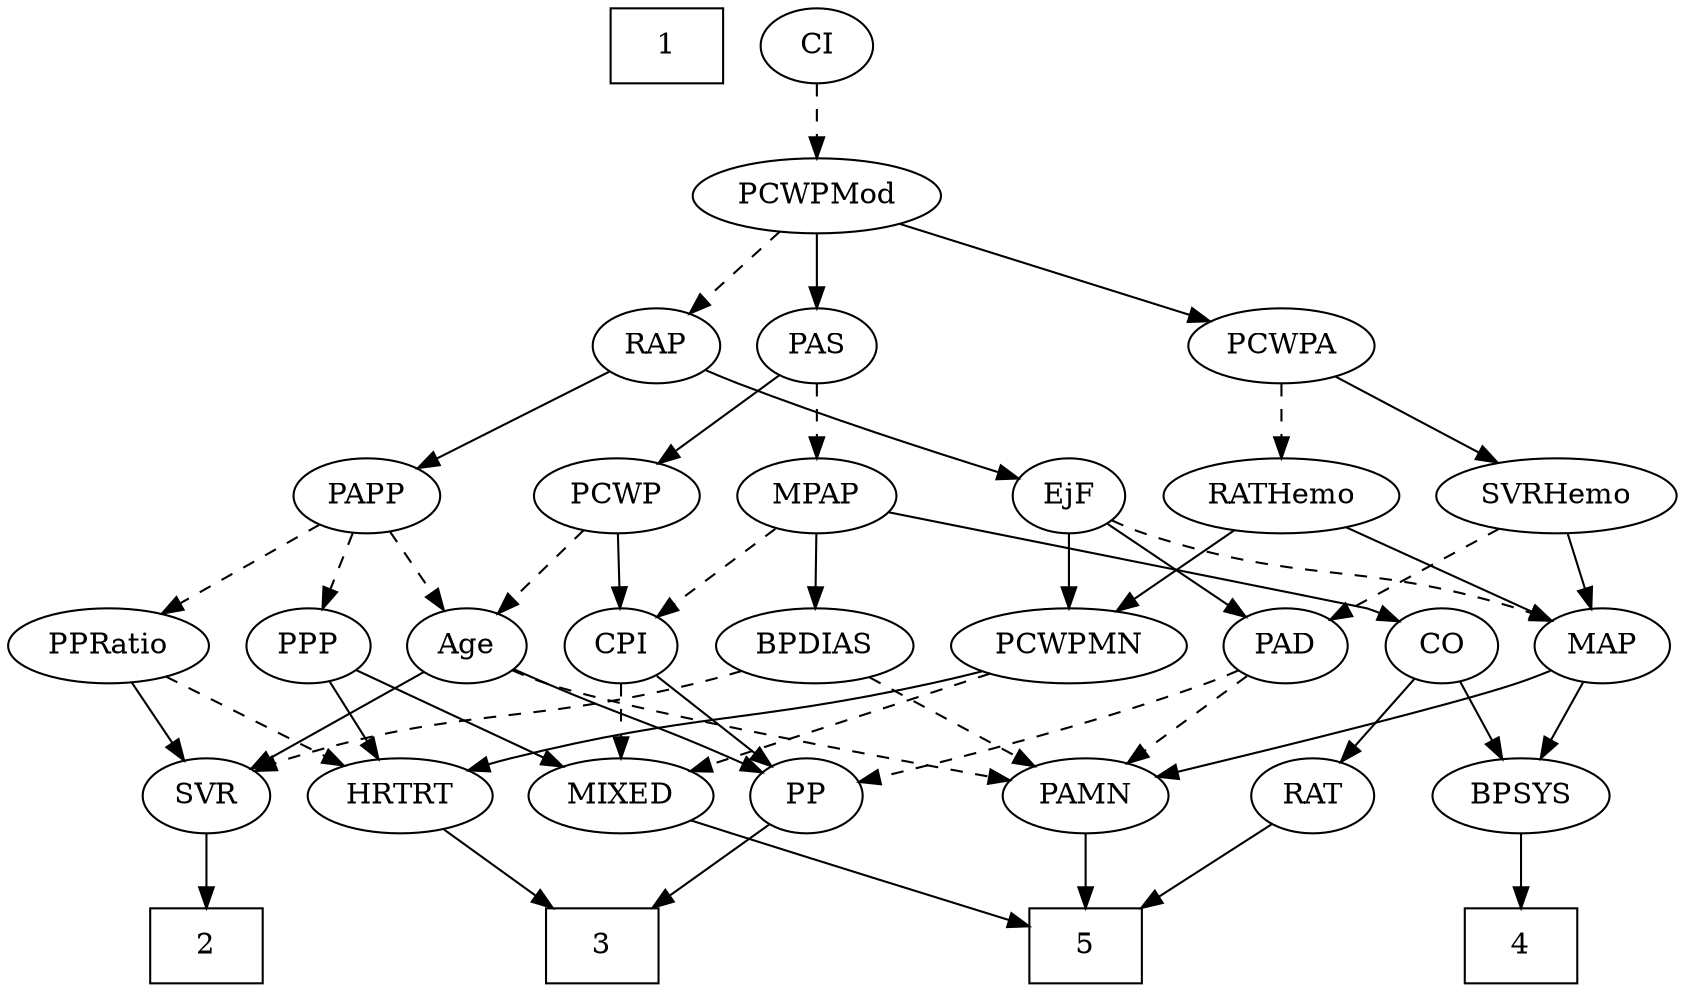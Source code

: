 strict digraph {
	graph [bb="0,0,743.19,468"];
	node [label="\N"];
	1	[height=0.5,
		pos="283.65,450",
		shape=box,
		width=0.75];
	2	[height=0.5,
		pos="84.646,18",
		shape=box,
		width=0.75];
	3	[height=0.5,
		pos="261.65,18",
		shape=box,
		width=0.75];
	4	[height=0.5,
		pos="674.65,18",
		shape=box,
		width=0.75];
	5	[height=0.5,
		pos="482.65,18",
		shape=box,
		width=0.75];
	Age	[height=0.5,
		pos="196.65,162",
		width=0.75];
	PAMN	[height=0.5,
		pos="482.65,90",
		width=1.011];
	Age -> PAMN	[pos="e,448.87,97.153 217.25,150.27 222.2,147.97 227.54,145.72 232.65,144 270.3,131.31 377.67,110.43 438.75,99.032",
		style=dashed];
	SVR	[height=0.5,
		pos="84.646,90",
		width=0.77632];
	Age -> SVR	[pos="e,104.12,103.17 177.65,149.13 159.82,137.98 132.92,121.17 112.64,108.49",
		style=solid];
	PP	[height=0.5,
		pos="353.65,90",
		width=0.75];
	Age -> PP	[pos="e,332.39,101.21 217.9,150.79 222.73,148.52 227.85,146.15 232.65,144 270.09,127.24 280.2,124.76 317.65,108 319.44,107.2 321.29,106.36 \
323.15,105.51",
		style=solid];
	EjF	[height=0.5,
		pos="465.65,234",
		width=0.75];
	PAD	[height=0.5,
		pos="562.65,162",
		width=0.79437];
	EjF -> PAD	[pos="e,544.64,175.99 483.44,220.16 498.25,209.47 519.55,194.1 536.33,181.99",
		style=solid];
	PCWPMN	[height=0.5,
		pos="465.65,162",
		width=1.3902];
	EjF -> PCWPMN	[pos="e,465.65,180.1 465.65,215.7 465.65,207.98 465.65,198.71 465.65,190.11",
		style=solid];
	MAP	[height=0.5,
		pos="712.65,162",
		width=0.84854];
	EjF -> MAP	[pos="e,689.24,173.84 486.25,222.26 491.2,219.97 496.54,217.72 501.65,216 575.26,191.25 598.56,203.3 672.65,180 675.04,179.25 677.49,178.4 \
679.93,177.5",
		style=dashed];
	RAP	[height=0.5,
		pos="282.65,306",
		width=0.77632];
	RAP -> EjF	[pos="e,441.9,242.95 304.43,294.63 309.4,292.37 314.68,290.04 319.65,288 357.86,272.32 402.62,256.43 432.4,246.19",
		style=solid];
	PAPP	[height=0.5,
		pos="153.65,234",
		width=0.88464];
	RAP -> PAPP	[pos="e,176.05,247.16 261.92,293.75 241.17,282.49 208.98,265.03 185.09,252.06",
		style=solid];
	MIXED	[height=0.5,
		pos="268.65,90",
		width=1.1193];
	MIXED -> 5	[pos="e,455.43,27.53 299.45,78.19 305.48,76.111 311.75,73.968 317.65,72 361.48,57.358 412.12,41.205 445.61,30.626",
		style=solid];
	MPAP	[height=0.5,
		pos="355.65,234",
		width=0.97491];
	CO	[height=0.5,
		pos="636.65,162",
		width=0.75];
	MPAP -> CO	[pos="e,616.05,173.74 386.94,225.68 400.12,222.63 415.61,219.09 429.65,216 505.5,199.3 527.03,204.75 600.65,180 602.56,179.36 604.51,178.64 \
606.46,177.87",
		style=solid];
	CPI	[height=0.5,
		pos="268.65,162",
		width=0.75];
	MPAP -> CPI	[pos="e,285.18,176.3 337.62,218.5 324.72,208.12 307.21,194.03 293.06,182.64",
		style=dashed];
	BPDIAS	[height=0.5,
		pos="355.65,162",
		width=1.1735];
	MPAP -> BPDIAS	[pos="e,355.65,180.1 355.65,215.7 355.65,207.98 355.65,198.71 355.65,190.11",
		style=solid];
	BPSYS	[height=0.5,
		pos="674.65,90",
		width=1.0471];
	BPSYS -> 4	[pos="e,674.65,36.104 674.65,71.697 674.65,63.983 674.65,54.712 674.65,46.112",
		style=solid];
	PAD -> PAMN	[pos="e,499.92,106.11 546.46,146.83 535.27,137.04 520.16,123.83 507.46,112.71",
		style=dashed];
	PAD -> PP	[pos="e,378.31,97.638 540.33,150.48 535.22,148.22 529.79,145.94 524.65,144 478.06,126.43 422.82,110.1 388,100.33",
		style=dashed];
	CO -> BPSYS	[pos="e,665.62,107.63 645.46,144.76 650,136.4 655.64,126.02 660.75,116.61",
		style=solid];
	RAT	[height=0.5,
		pos="582.65,90",
		width=0.75827];
	CO -> RAT	[pos="e,594.6,106.49 624.66,145.46 617.67,136.4 608.71,124.79 600.86,114.61",
		style=solid];
	PAS	[height=0.5,
		pos="355.65,306",
		width=0.75];
	PAS -> MPAP	[pos="e,355.65,252.1 355.65,287.7 355.65,279.98 355.65,270.71 355.65,262.11",
		style=dashed];
	PCWP	[height=0.5,
		pos="267.65,234",
		width=0.97491];
	PAS -> PCWP	[pos="e,285.77,249.42 338.68,291.5 325.99,281.41 308.39,267.41 293.89,255.88",
		style=solid];
	PAMN -> 5	[pos="e,482.65,36.104 482.65,71.697 482.65,63.983 482.65,54.712 482.65,46.112",
		style=solid];
	RATHemo	[height=0.5,
		pos="559.65,234",
		width=1.3721];
	RATHemo -> PCWPMN	[pos="e,486.45,178.49 538.78,217.46 525.76,207.77 508.82,195.15 494.51,184.5",
		style=solid];
	RATHemo -> MAP	[pos="e,689.24,173.71 589.15,219.5 615.13,207.61 652.93,190.32 679.86,178",
		style=solid];
	CPI -> MIXED	[pos="e,268.65,108.1 268.65,143.7 268.65,135.98 268.65,126.71 268.65,118.11",
		style=dashed];
	CPI -> PP	[pos="e,337.31,104.46 285.04,147.5 297.62,137.14 315.18,122.67 329.39,110.97",
		style=solid];
	RAT -> 5	[pos="e,507.28,36.242 564.3,76.161 550.79,66.703 532.04,53.578 515.92,42.289",
		style=solid];
	SVR -> 2	[pos="e,84.646,36.104 84.646,71.697 84.646,63.983 84.646,54.712 84.646,46.112",
		style=solid];
	PCWPMod	[height=0.5,
		pos="355.65,378",
		width=1.4443];
	PCWPMod -> RAP	[pos="e,297.51,321.25 338.72,360.76 328.68,351.14 315.85,338.84 304.99,328.43",
		style=dashed];
	PCWPMod -> PAS	[pos="e,355.65,324.1 355.65,359.7 355.65,351.98 355.65,342.71 355.65,334.11",
		style=solid];
	PCWPA	[height=0.5,
		pos="559.65,306",
		width=1.1555];
	PCWPMod -> PCWPA	[pos="e,528.2,317.79 391.18,364.81 426.7,352.62 481.28,333.89 518.62,321.08",
		style=solid];
	PCWPA -> RATHemo	[pos="e,559.65,252.1 559.65,287.7 559.65,279.98 559.65,270.71 559.65,262.11",
		style=dashed];
	SVRHemo	[height=0.5,
		pos="676.65,234",
		width=1.3902];
	PCWPA -> SVRHemo	[pos="e,652.08,249.7 583.04,291 600.31,280.67 624.06,266.46 643.32,254.94",
		style=solid];
	PCWPMN -> MIXED	[pos="e,299.33,101.9 431.33,148.81 397.27,136.7 345.08,118.16 309.04,105.35",
		style=dashed];
	HRTRT	[height=0.5,
		pos="170.65,90",
		width=1.1013];
	PCWPMN -> HRTRT	[pos="e,200.23,102.03 428.64,149.78 421.38,147.74 413.8,145.72 406.65,144 324.34,124.26 301.39,129.93 219.65,108 216.47,107.15 213.21,\
106.19 209.94,105.18",
		style=solid];
	SVRHemo -> PAD	[pos="e,582.61,175.26 652.47,218.15 634.61,207.19 610.22,192.21 591.37,180.64",
		style=dashed];
	SVRHemo -> MAP	[pos="e,704.01,179.79 685.36,216.05 689.56,207.89 694.69,197.91 699.37,188.82",
		style=solid];
	BPDIAS -> PAMN	[pos="e,459.21,103.92 380.43,147.34 400.39,136.34 428.61,120.79 450.33,108.81",
		style=dashed];
	BPDIAS -> SVR	[pos="e,105.82,101.77 324.28,149.85 317.83,147.75 311.05,145.69 304.65,144 224.5,122.85 200.52,133.48 121.65,108 119.51,107.31 117.34,\
106.53 115.18,105.7",
		style=dashed];
	MAP -> BPSYS	[pos="e,683.68,107.63 703.83,144.76 699.29,136.4 693.66,126.02 688.55,116.61",
		style=solid];
	MAP -> PAMN	[pos="e,513.72,99.431 689.16,150.42 683.78,148.16 678.06,145.9 672.65,144 658.52,139.05 575.06,116.14 523.57,102.11",
		style=solid];
	PP -> 3	[pos="e,284.1,36.082 336.34,75.834 323.98,66.431 307.03,53.529 292.39,42.394",
		style=solid];
	PPP	[height=0.5,
		pos="124.65,162",
		width=0.75];
	PPP -> MIXED	[pos="e,242.42,103.75 145.89,150.67 168.85,139.51 205.81,121.55 233.18,108.24",
		style=solid];
	PPP -> HRTRT	[pos="e,159.61,107.8 135.08,145.12 140.69,136.59 147.72,125.89 154.05,116.25",
		style=solid];
	PPRatio	[height=0.5,
		pos="39.646,162",
		width=1.1013];
	PPRatio -> SVR	[pos="e,74.368,106.99 50.311,144.41 55.826,135.83 62.667,125.19 68.788,115.67",
		style=solid];
	PPRatio -> HRTRT	[pos="e,145.67,104.35 64.287,147.83 84.741,136.9 114.05,121.24 136.72,109.13",
		style=dashed];
	PCWP -> Age	[pos="e,211.54,177.68 252.24,217.81 242.43,208.14 229.57,195.46 218.69,184.73",
		style=dashed];
	PCWP -> CPI	[pos="e,268.4,180.1 267.89,215.7 268,207.98 268.14,198.71 268.26,190.11",
		style=solid];
	CI	[height=0.5,
		pos="355.65,450",
		width=0.75];
	CI -> PCWPMod	[pos="e,355.65,396.1 355.65,431.7 355.65,423.98 355.65,414.71 355.65,406.11",
		style=dashed];
	PAPP -> Age	[pos="e,186.73,179.15 163.62,216.76 168.88,208.19 175.46,197.49 181.35,187.9",
		style=dashed];
	PAPP -> PPP	[pos="e,131.47,179.47 146.77,216.41 143.38,208.22 139.2,198.14 135.4,188.95",
		style=dashed];
	PAPP -> PPRatio	[pos="e,62.378,176.96 132.74,220.16 115.46,209.55 90.66,194.32 71.002,182.25",
		style=dashed];
	HRTRT -> 3	[pos="e,239.49,36.04 189.95,74.155 201.96,64.916 217.66,52.834 231.31,42.334",
		style=solid];
}
